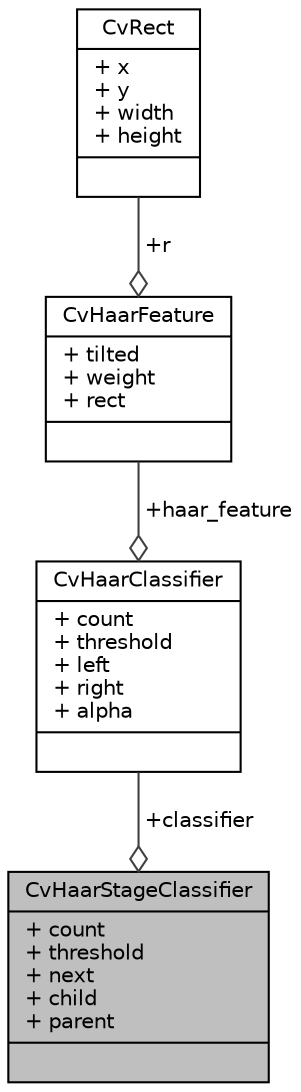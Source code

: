 digraph "CvHaarStageClassifier"
{
 // LATEX_PDF_SIZE
  edge [fontname="Helvetica",fontsize="10",labelfontname="Helvetica",labelfontsize="10"];
  node [fontname="Helvetica",fontsize="10",shape=record];
  Node1 [label="{CvHaarStageClassifier\n|+ count\l+ threshold\l+ next\l+ child\l+ parent\l|}",height=0.2,width=0.4,color="black", fillcolor="grey75", style="filled", fontcolor="black",tooltip=" "];
  Node2 -> Node1 [color="grey25",fontsize="10",style="solid",label=" +classifier" ,arrowhead="odiamond",fontname="Helvetica"];
  Node2 [label="{CvHaarClassifier\n|+ count\l+ threshold\l+ left\l+ right\l+ alpha\l|}",height=0.2,width=0.4,color="black", fillcolor="white", style="filled",URL="$struct_cv_haar_classifier.html",tooltip=" "];
  Node3 -> Node2 [color="grey25",fontsize="10",style="solid",label=" +haar_feature" ,arrowhead="odiamond",fontname="Helvetica"];
  Node3 [label="{CvHaarFeature\n|+ tilted\l+ weight\l+ rect\l|}",height=0.2,width=0.4,color="black", fillcolor="white", style="filled",URL="$struct_cv_haar_feature.html",tooltip=" "];
  Node4 -> Node3 [color="grey25",fontsize="10",style="solid",label=" +r" ,arrowhead="odiamond",fontname="Helvetica"];
  Node4 [label="{CvRect\n|+ x\l+ y\l+ width\l+ height\l|}",height=0.2,width=0.4,color="black", fillcolor="white", style="filled",URL="$struct_cv_rect.html",tooltip=" "];
}
